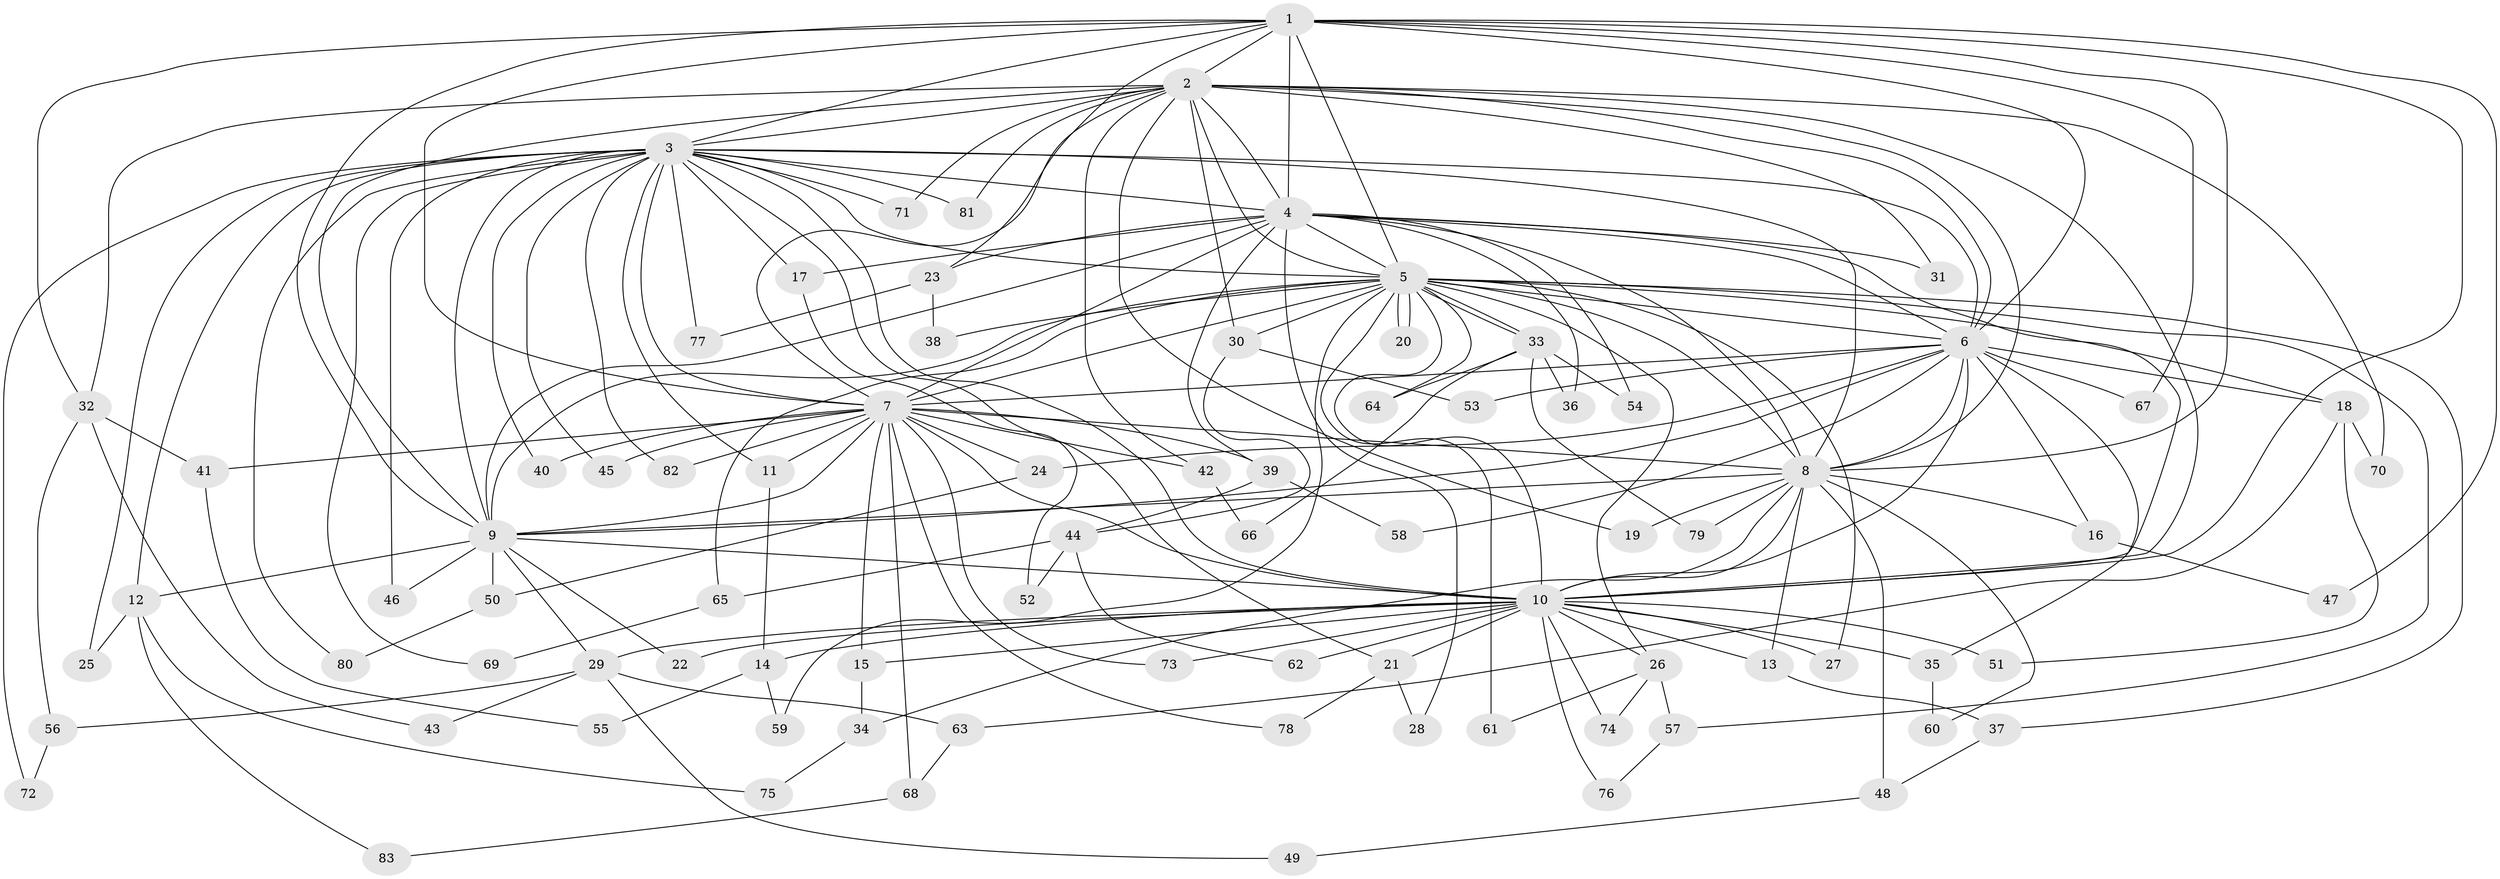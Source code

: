 // Generated by graph-tools (version 1.1) at 2025/49/03/09/25 03:49:36]
// undirected, 83 vertices, 191 edges
graph export_dot {
graph [start="1"]
  node [color=gray90,style=filled];
  1;
  2;
  3;
  4;
  5;
  6;
  7;
  8;
  9;
  10;
  11;
  12;
  13;
  14;
  15;
  16;
  17;
  18;
  19;
  20;
  21;
  22;
  23;
  24;
  25;
  26;
  27;
  28;
  29;
  30;
  31;
  32;
  33;
  34;
  35;
  36;
  37;
  38;
  39;
  40;
  41;
  42;
  43;
  44;
  45;
  46;
  47;
  48;
  49;
  50;
  51;
  52;
  53;
  54;
  55;
  56;
  57;
  58;
  59;
  60;
  61;
  62;
  63;
  64;
  65;
  66;
  67;
  68;
  69;
  70;
  71;
  72;
  73;
  74;
  75;
  76;
  77;
  78;
  79;
  80;
  81;
  82;
  83;
  1 -- 2;
  1 -- 3;
  1 -- 4;
  1 -- 5;
  1 -- 6;
  1 -- 7;
  1 -- 8;
  1 -- 9;
  1 -- 10;
  1 -- 23;
  1 -- 32;
  1 -- 47;
  1 -- 67;
  2 -- 3;
  2 -- 4;
  2 -- 5;
  2 -- 6;
  2 -- 7;
  2 -- 8;
  2 -- 9;
  2 -- 10;
  2 -- 19;
  2 -- 30;
  2 -- 31;
  2 -- 32;
  2 -- 42;
  2 -- 70;
  2 -- 71;
  2 -- 81;
  3 -- 4;
  3 -- 5;
  3 -- 6;
  3 -- 7;
  3 -- 8;
  3 -- 9;
  3 -- 10;
  3 -- 11;
  3 -- 12;
  3 -- 17;
  3 -- 21;
  3 -- 25;
  3 -- 40;
  3 -- 45;
  3 -- 46;
  3 -- 69;
  3 -- 71;
  3 -- 72;
  3 -- 77;
  3 -- 80;
  3 -- 81;
  3 -- 82;
  4 -- 5;
  4 -- 6;
  4 -- 7;
  4 -- 8;
  4 -- 9;
  4 -- 10;
  4 -- 17;
  4 -- 23;
  4 -- 28;
  4 -- 31;
  4 -- 36;
  4 -- 39;
  4 -- 54;
  5 -- 6;
  5 -- 7;
  5 -- 8;
  5 -- 9;
  5 -- 10;
  5 -- 18;
  5 -- 20;
  5 -- 20;
  5 -- 26;
  5 -- 27;
  5 -- 30;
  5 -- 33;
  5 -- 33;
  5 -- 37;
  5 -- 38;
  5 -- 57;
  5 -- 59;
  5 -- 61;
  5 -- 64;
  5 -- 65;
  6 -- 7;
  6 -- 8;
  6 -- 9;
  6 -- 10;
  6 -- 16;
  6 -- 18;
  6 -- 24;
  6 -- 35;
  6 -- 53;
  6 -- 58;
  6 -- 67;
  7 -- 8;
  7 -- 9;
  7 -- 10;
  7 -- 11;
  7 -- 15;
  7 -- 24;
  7 -- 39;
  7 -- 40;
  7 -- 41;
  7 -- 42;
  7 -- 45;
  7 -- 68;
  7 -- 73;
  7 -- 78;
  7 -- 82;
  8 -- 9;
  8 -- 10;
  8 -- 13;
  8 -- 16;
  8 -- 19;
  8 -- 34;
  8 -- 48;
  8 -- 60;
  8 -- 79;
  9 -- 10;
  9 -- 12;
  9 -- 22;
  9 -- 29;
  9 -- 46;
  9 -- 50;
  10 -- 13;
  10 -- 14;
  10 -- 15;
  10 -- 21;
  10 -- 22;
  10 -- 26;
  10 -- 27;
  10 -- 29;
  10 -- 35;
  10 -- 51;
  10 -- 62;
  10 -- 73;
  10 -- 74;
  10 -- 76;
  11 -- 14;
  12 -- 25;
  12 -- 75;
  12 -- 83;
  13 -- 37;
  14 -- 55;
  14 -- 59;
  15 -- 34;
  16 -- 47;
  17 -- 52;
  18 -- 51;
  18 -- 63;
  18 -- 70;
  21 -- 28;
  21 -- 78;
  23 -- 38;
  23 -- 77;
  24 -- 50;
  26 -- 57;
  26 -- 61;
  26 -- 74;
  29 -- 43;
  29 -- 49;
  29 -- 56;
  29 -- 63;
  30 -- 44;
  30 -- 53;
  32 -- 41;
  32 -- 43;
  32 -- 56;
  33 -- 36;
  33 -- 54;
  33 -- 64;
  33 -- 66;
  33 -- 79;
  34 -- 75;
  35 -- 60;
  37 -- 48;
  39 -- 44;
  39 -- 58;
  41 -- 55;
  42 -- 66;
  44 -- 52;
  44 -- 62;
  44 -- 65;
  48 -- 49;
  50 -- 80;
  56 -- 72;
  57 -- 76;
  63 -- 68;
  65 -- 69;
  68 -- 83;
}
